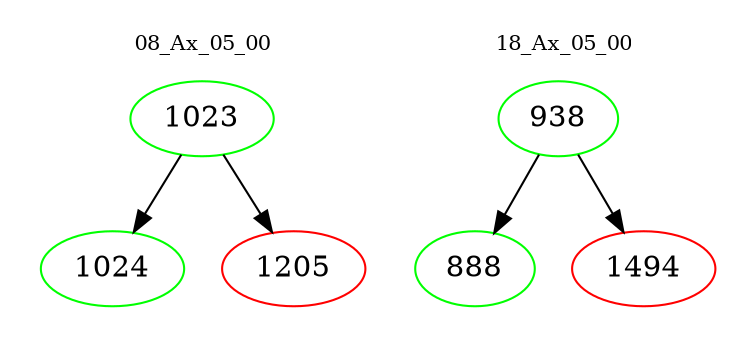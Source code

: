 digraph{
subgraph cluster_0 {
color = white
label = "08_Ax_05_00";
fontsize=10;
T0_1023 [label="1023", color="green"]
T0_1023 -> T0_1024 [color="black"]
T0_1024 [label="1024", color="green"]
T0_1023 -> T0_1205 [color="black"]
T0_1205 [label="1205", color="red"]
}
subgraph cluster_1 {
color = white
label = "18_Ax_05_00";
fontsize=10;
T1_938 [label="938", color="green"]
T1_938 -> T1_888 [color="black"]
T1_888 [label="888", color="green"]
T1_938 -> T1_1494 [color="black"]
T1_1494 [label="1494", color="red"]
}
}

